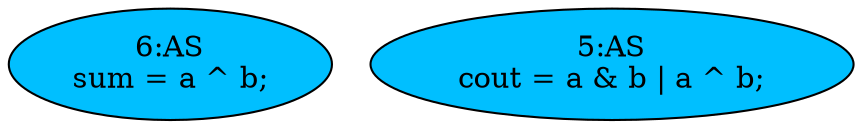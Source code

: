 strict digraph "compose( ,  )" {
	node [label="\N"];
	"6:AS"	[ast="<pyverilog.vparser.ast.Assign object at 0x7f4e77056810>",
		def_var="['sum']",
		fillcolor=deepskyblue,
		label="6:AS
sum = a ^ b;",
		statements="[]",
		style=filled,
		typ=Assign,
		use_var="['a', 'b']"];
	"5:AS"	[ast="<pyverilog.vparser.ast.Assign object at 0x7f4e77135f10>",
		def_var="['cout']",
		fillcolor=deepskyblue,
		label="5:AS
cout = a & b | a ^ b;",
		statements="[]",
		style=filled,
		typ=Assign,
		use_var="['a', 'b', 'a', 'b']"];
}
